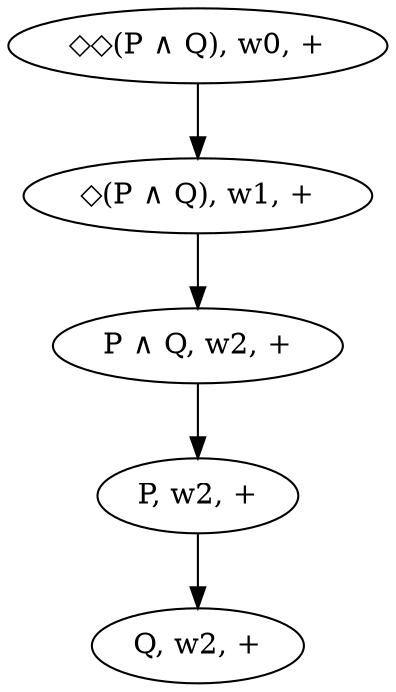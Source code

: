  digraph {
    a [label="◇◇(P ∧ Q), w0, +"];
    b [label="◇(P ∧ Q), w1, +"];
    c [label="P ∧ Q, w2, +"];
    d [label="P, w2, +"];
    e [label="Q, w2, +"];
    a -> b; b -> c; c -> d; d -> e;
 }
